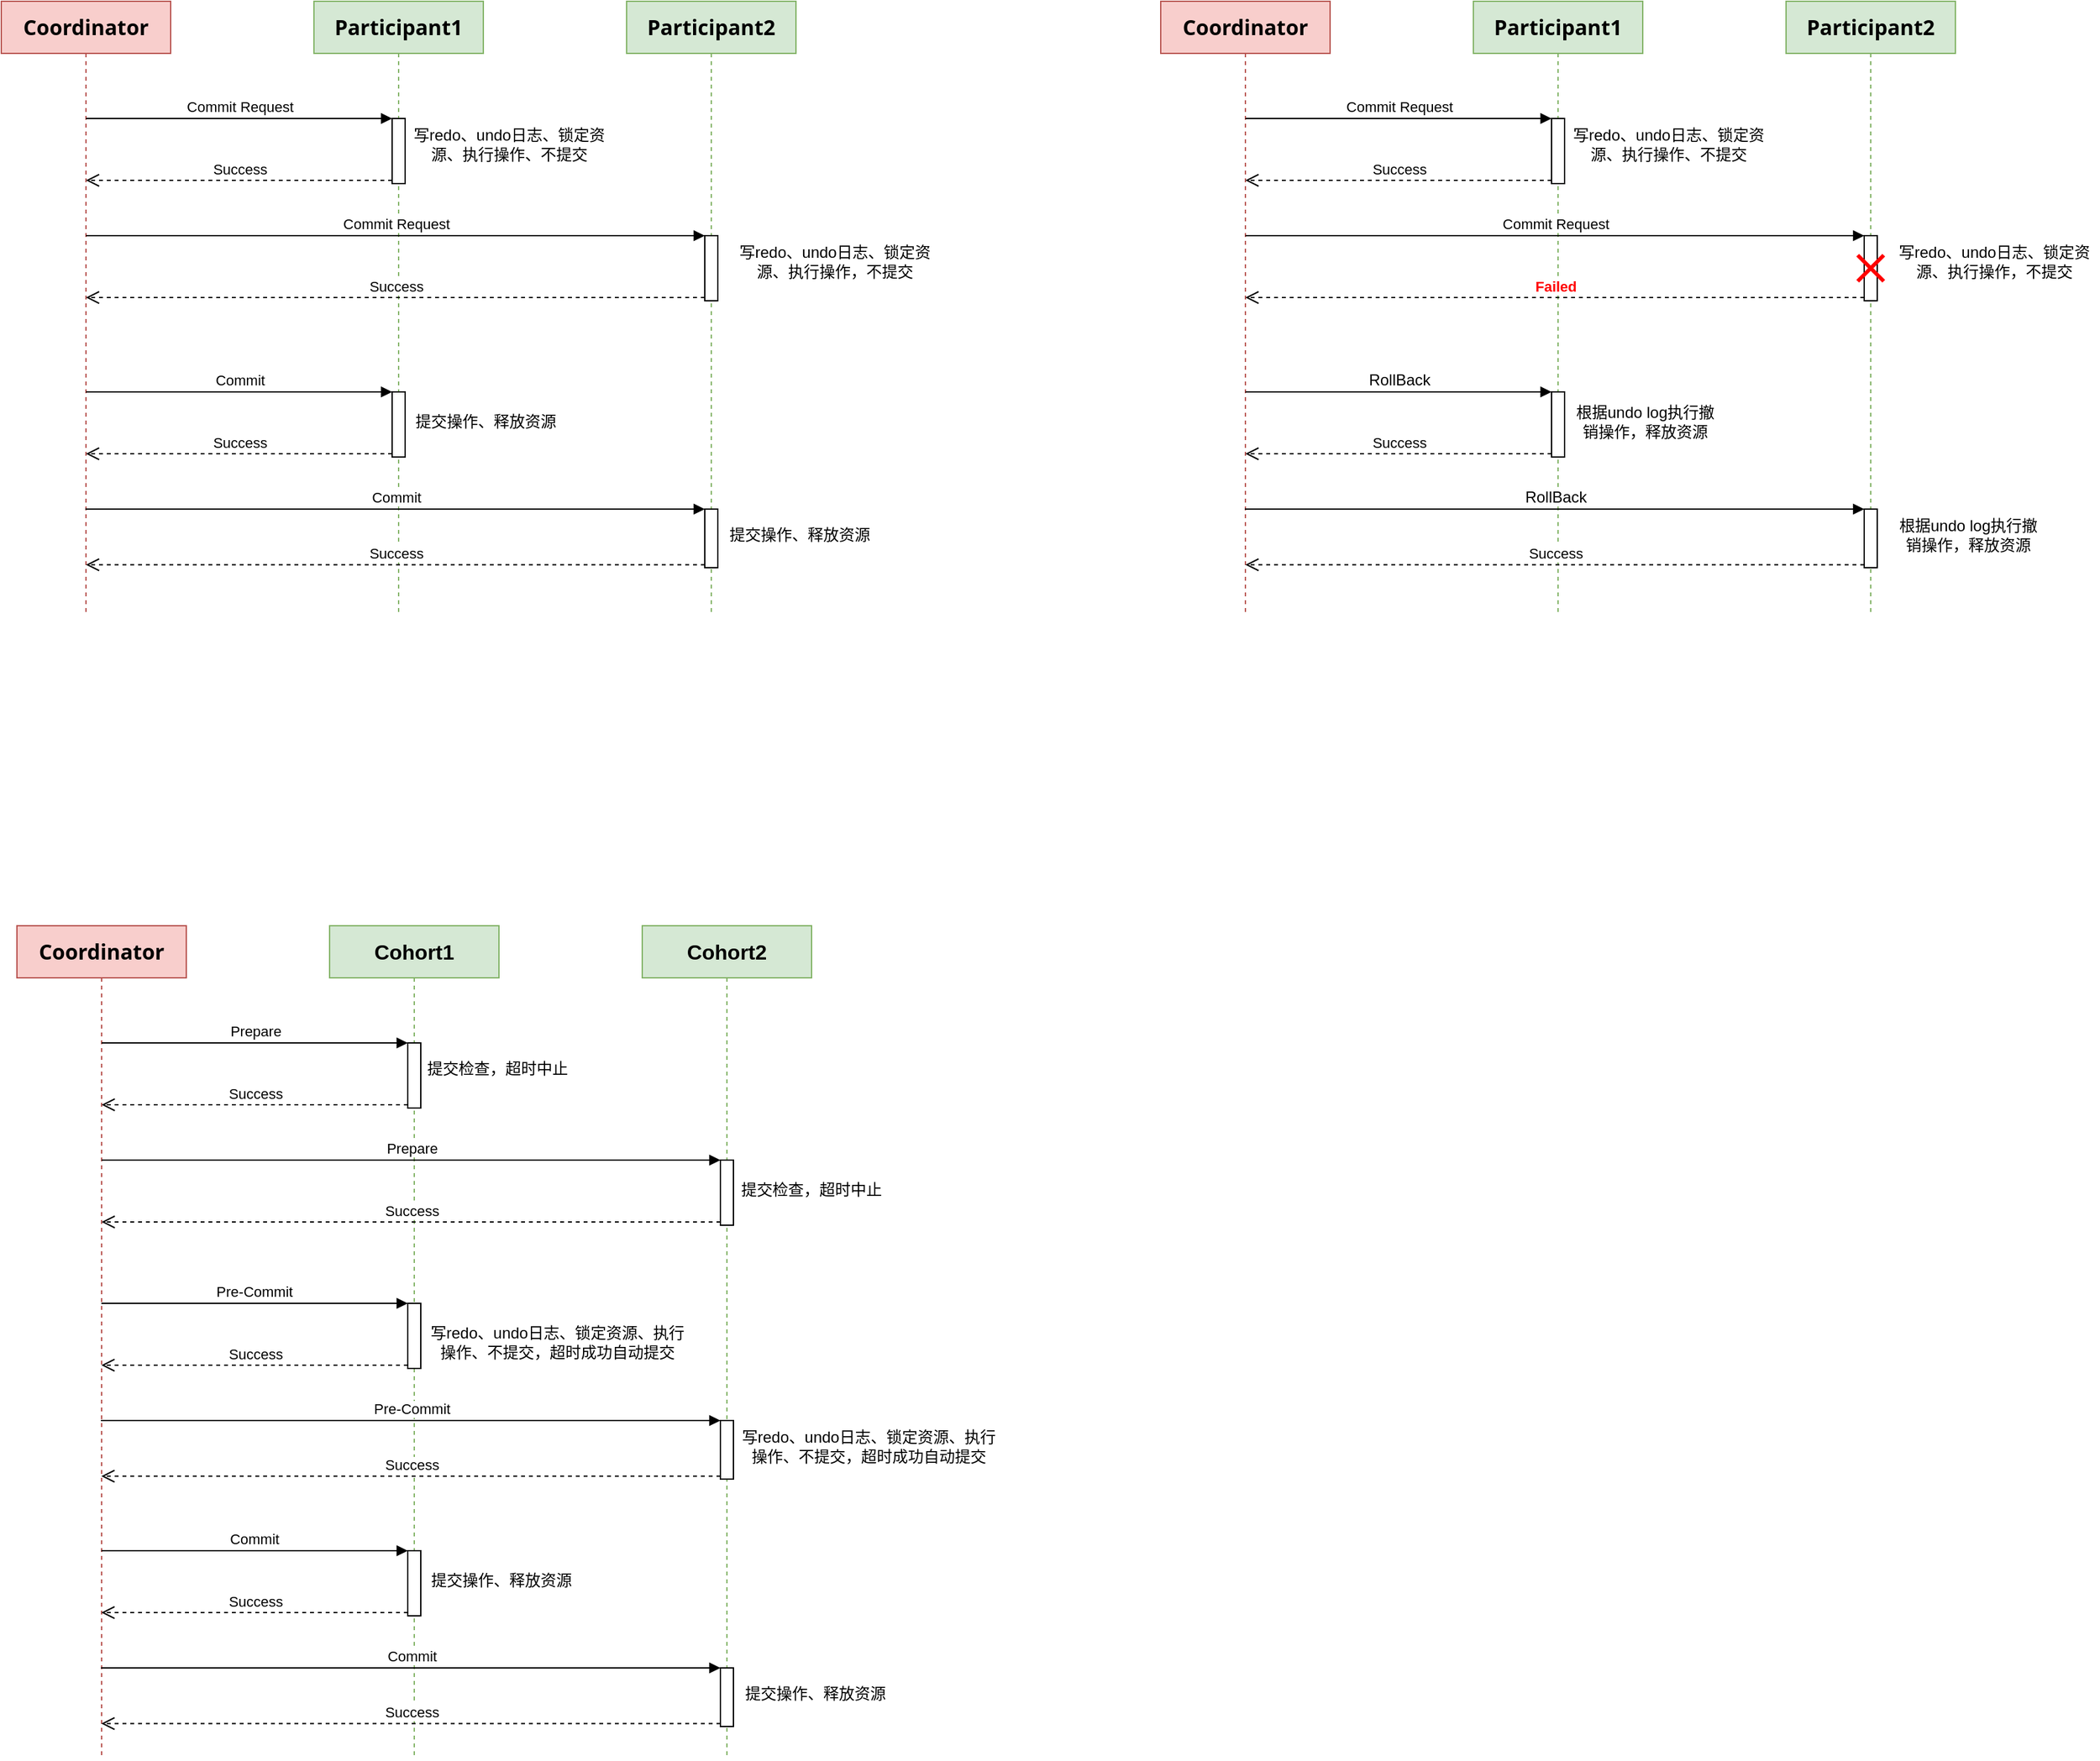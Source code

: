 <mxfile version="12.9.14" type="github">
  <diagram id="ItVh4f0J61LWQM_6799-" name="Page-1">
    <mxGraphModel dx="1422" dy="774" grid="1" gridSize="10" guides="1" tooltips="1" connect="1" arrows="1" fold="1" page="1" pageScale="1" pageWidth="827" pageHeight="1169" math="0" shadow="0">
      <root>
        <mxCell id="0" />
        <mxCell id="1" parent="0" />
        <mxCell id="soa0CNPoC3bioCPJzMiO-1" value="&lt;strong style=&quot;box-sizing: border-box ; font-family: &amp;#34;open sans&amp;#34; , &amp;#34;clear sans&amp;#34; , &amp;#34;helvetica neue&amp;#34; , &amp;#34;helvetica&amp;#34; , &amp;#34;arial&amp;#34; , sans-serif ; font-size: 16px&quot;&gt;&lt;span class=&quot;md-plain&quot; style=&quot;box-sizing: border-box&quot;&gt;Coordinator&lt;/span&gt;&lt;/strong&gt;" style="shape=umlLifeline;perimeter=lifelinePerimeter;whiteSpace=wrap;html=1;container=1;collapsible=0;recursiveResize=0;outlineConnect=0;fillColor=#f8cecc;strokeColor=#b85450;" parent="1" vertex="1">
          <mxGeometry x="30" y="210" width="130" height="470" as="geometry" />
        </mxCell>
        <mxCell id="soa0CNPoC3bioCPJzMiO-7" value="&lt;strong style=&quot;box-sizing: border-box ; font-family: &amp;#34;open sans&amp;#34; , &amp;#34;clear sans&amp;#34; , &amp;#34;helvetica neue&amp;#34; , &amp;#34;helvetica&amp;#34; , &amp;#34;arial&amp;#34; , sans-serif ; font-size: 16px ; text-align: left&quot;&gt;&lt;span class=&quot;md-plain&quot; style=&quot;box-sizing: border-box&quot;&gt;Participant1&lt;/span&gt;&lt;/strong&gt;" style="shape=umlLifeline;perimeter=lifelinePerimeter;whiteSpace=wrap;html=1;container=1;collapsible=0;recursiveResize=0;outlineConnect=0;fillColor=#d5e8d4;strokeColor=#82b366;" parent="1" vertex="1">
          <mxGeometry x="270" y="210" width="130" height="470" as="geometry" />
        </mxCell>
        <mxCell id="soa0CNPoC3bioCPJzMiO-9" value="" style="html=1;points=[];perimeter=orthogonalPerimeter;" parent="soa0CNPoC3bioCPJzMiO-7" vertex="1">
          <mxGeometry x="60" y="90" width="10" height="50" as="geometry" />
        </mxCell>
        <mxCell id="soa0CNPoC3bioCPJzMiO-18" value="" style="html=1;points=[];perimeter=orthogonalPerimeter;" parent="soa0CNPoC3bioCPJzMiO-7" vertex="1">
          <mxGeometry x="60" y="300" width="10" height="50" as="geometry" />
        </mxCell>
        <mxCell id="soa0CNPoC3bioCPJzMiO-8" value="&lt;strong style=&quot;box-sizing: border-box ; font-family: &amp;#34;open sans&amp;#34; , &amp;#34;clear sans&amp;#34; , &amp;#34;helvetica neue&amp;#34; , &amp;#34;helvetica&amp;#34; , &amp;#34;arial&amp;#34; , sans-serif ; font-size: 16px ; text-align: left&quot;&gt;&lt;span class=&quot;md-plain&quot; style=&quot;box-sizing: border-box&quot;&gt;Participant2&lt;/span&gt;&lt;/strong&gt;" style="shape=umlLifeline;perimeter=lifelinePerimeter;whiteSpace=wrap;html=1;container=1;collapsible=0;recursiveResize=0;outlineConnect=0;fillColor=#d5e8d4;strokeColor=#82b366;" parent="1" vertex="1">
          <mxGeometry x="510" y="210" width="130" height="470" as="geometry" />
        </mxCell>
        <mxCell id="soa0CNPoC3bioCPJzMiO-13" value="" style="html=1;points=[];perimeter=orthogonalPerimeter;" parent="soa0CNPoC3bioCPJzMiO-8" vertex="1">
          <mxGeometry x="60" y="180" width="10" height="50" as="geometry" />
        </mxCell>
        <mxCell id="soa0CNPoC3bioCPJzMiO-22" value="" style="html=1;points=[];perimeter=orthogonalPerimeter;" parent="soa0CNPoC3bioCPJzMiO-8" vertex="1">
          <mxGeometry x="60" y="390" width="10" height="45" as="geometry" />
        </mxCell>
        <mxCell id="soa0CNPoC3bioCPJzMiO-10" value="Commit Request" style="html=1;verticalAlign=bottom;endArrow=block;entryX=0;entryY=0;" parent="1" source="soa0CNPoC3bioCPJzMiO-1" target="soa0CNPoC3bioCPJzMiO-9" edge="1">
          <mxGeometry relative="1" as="geometry">
            <mxPoint x="240" y="300" as="sourcePoint" />
          </mxGeometry>
        </mxCell>
        <mxCell id="soa0CNPoC3bioCPJzMiO-11" value="Success" style="html=1;verticalAlign=bottom;endArrow=open;dashed=1;endSize=8;exitX=0;exitY=0.95;" parent="1" source="soa0CNPoC3bioCPJzMiO-9" target="soa0CNPoC3bioCPJzMiO-1" edge="1">
          <mxGeometry relative="1" as="geometry">
            <mxPoint x="240" y="376" as="targetPoint" />
          </mxGeometry>
        </mxCell>
        <mxCell id="soa0CNPoC3bioCPJzMiO-12" value="写redo、undo日志、锁定资源、执行操作、不提交" style="text;html=1;strokeColor=none;fillColor=none;align=center;verticalAlign=middle;whiteSpace=wrap;rounded=0;" parent="1" vertex="1">
          <mxGeometry x="340" y="310" width="160" height="20" as="geometry" />
        </mxCell>
        <mxCell id="soa0CNPoC3bioCPJzMiO-14" value="Commit Request" style="html=1;verticalAlign=bottom;endArrow=block;entryX=0;entryY=0;" parent="1" source="soa0CNPoC3bioCPJzMiO-1" target="soa0CNPoC3bioCPJzMiO-13" edge="1">
          <mxGeometry relative="1" as="geometry">
            <mxPoint x="500" y="380" as="sourcePoint" />
          </mxGeometry>
        </mxCell>
        <mxCell id="soa0CNPoC3bioCPJzMiO-15" value="Success" style="html=1;verticalAlign=bottom;endArrow=open;dashed=1;endSize=8;exitX=0;exitY=0.95;" parent="1" source="soa0CNPoC3bioCPJzMiO-13" target="soa0CNPoC3bioCPJzMiO-1" edge="1">
          <mxGeometry relative="1" as="geometry">
            <mxPoint x="500" y="456" as="targetPoint" />
          </mxGeometry>
        </mxCell>
        <mxCell id="soa0CNPoC3bioCPJzMiO-16" value="写redo、undo日志、锁定资源、执行操作，不提交" style="text;html=1;strokeColor=none;fillColor=none;align=center;verticalAlign=middle;whiteSpace=wrap;rounded=0;" parent="1" vertex="1">
          <mxGeometry x="590" y="400" width="160" height="20" as="geometry" />
        </mxCell>
        <mxCell id="soa0CNPoC3bioCPJzMiO-19" value="Commit" style="html=1;verticalAlign=bottom;endArrow=block;entryX=0;entryY=0;" parent="1" source="soa0CNPoC3bioCPJzMiO-1" target="soa0CNPoC3bioCPJzMiO-18" edge="1">
          <mxGeometry relative="1" as="geometry">
            <mxPoint x="260" y="505" as="sourcePoint" />
          </mxGeometry>
        </mxCell>
        <mxCell id="soa0CNPoC3bioCPJzMiO-20" value="Success" style="html=1;verticalAlign=bottom;endArrow=open;dashed=1;endSize=8;exitX=0;exitY=0.95;" parent="1" source="soa0CNPoC3bioCPJzMiO-18" target="soa0CNPoC3bioCPJzMiO-1" edge="1">
          <mxGeometry relative="1" as="geometry">
            <mxPoint x="260" y="581" as="targetPoint" />
          </mxGeometry>
        </mxCell>
        <mxCell id="soa0CNPoC3bioCPJzMiO-21" value="提交操作、释放资源" style="text;html=1;strokeColor=none;fillColor=none;align=center;verticalAlign=middle;whiteSpace=wrap;rounded=0;" parent="1" vertex="1">
          <mxGeometry x="342" y="523" width="120" height="20" as="geometry" />
        </mxCell>
        <mxCell id="soa0CNPoC3bioCPJzMiO-23" value="Commit" style="html=1;verticalAlign=bottom;endArrow=block;entryX=0;entryY=0;" parent="1" target="soa0CNPoC3bioCPJzMiO-22" edge="1">
          <mxGeometry relative="1" as="geometry">
            <mxPoint x="94.5" y="600" as="sourcePoint" />
          </mxGeometry>
        </mxCell>
        <mxCell id="soa0CNPoC3bioCPJzMiO-24" value="Success" style="html=1;verticalAlign=bottom;endArrow=open;dashed=1;endSize=8;exitX=0;exitY=0.95;" parent="1" source="soa0CNPoC3bioCPJzMiO-22" target="soa0CNPoC3bioCPJzMiO-1" edge="1">
          <mxGeometry relative="1" as="geometry">
            <mxPoint x="500" y="676" as="targetPoint" />
          </mxGeometry>
        </mxCell>
        <mxCell id="soa0CNPoC3bioCPJzMiO-25" value="提交操作、释放资源" style="text;html=1;strokeColor=none;fillColor=none;align=center;verticalAlign=middle;whiteSpace=wrap;rounded=0;" parent="1" vertex="1">
          <mxGeometry x="583" y="610" width="120" height="20" as="geometry" />
        </mxCell>
        <mxCell id="soa0CNPoC3bioCPJzMiO-26" value="&lt;strong style=&quot;box-sizing: border-box ; font-family: &amp;#34;open sans&amp;#34; , &amp;#34;clear sans&amp;#34; , &amp;#34;helvetica neue&amp;#34; , &amp;#34;helvetica&amp;#34; , &amp;#34;arial&amp;#34; , sans-serif ; font-size: 16px&quot;&gt;&lt;span class=&quot;md-plain&quot; style=&quot;box-sizing: border-box&quot;&gt;Coordinator&lt;/span&gt;&lt;/strong&gt;" style="shape=umlLifeline;perimeter=lifelinePerimeter;whiteSpace=wrap;html=1;container=1;collapsible=0;recursiveResize=0;outlineConnect=0;fillColor=#f8cecc;strokeColor=#b85450;" parent="1" vertex="1">
          <mxGeometry x="920" y="210" width="130" height="470" as="geometry" />
        </mxCell>
        <mxCell id="soa0CNPoC3bioCPJzMiO-27" value="&lt;strong style=&quot;box-sizing: border-box ; font-family: &amp;#34;open sans&amp;#34; , &amp;#34;clear sans&amp;#34; , &amp;#34;helvetica neue&amp;#34; , &amp;#34;helvetica&amp;#34; , &amp;#34;arial&amp;#34; , sans-serif ; font-size: 16px ; text-align: left&quot;&gt;&lt;span class=&quot;md-plain&quot; style=&quot;box-sizing: border-box&quot;&gt;Participant1&lt;/span&gt;&lt;/strong&gt;" style="shape=umlLifeline;perimeter=lifelinePerimeter;whiteSpace=wrap;html=1;container=1;collapsible=0;recursiveResize=0;outlineConnect=0;fillColor=#d5e8d4;strokeColor=#82b366;" parent="1" vertex="1">
          <mxGeometry x="1160" y="210" width="130" height="470" as="geometry" />
        </mxCell>
        <mxCell id="soa0CNPoC3bioCPJzMiO-28" value="" style="html=1;points=[];perimeter=orthogonalPerimeter;" parent="soa0CNPoC3bioCPJzMiO-27" vertex="1">
          <mxGeometry x="60" y="90" width="10" height="50" as="geometry" />
        </mxCell>
        <mxCell id="soa0CNPoC3bioCPJzMiO-29" value="" style="html=1;points=[];perimeter=orthogonalPerimeter;" parent="soa0CNPoC3bioCPJzMiO-27" vertex="1">
          <mxGeometry x="60" y="300" width="10" height="50" as="geometry" />
        </mxCell>
        <mxCell id="soa0CNPoC3bioCPJzMiO-30" value="&lt;strong style=&quot;box-sizing: border-box ; font-family: &amp;#34;open sans&amp;#34; , &amp;#34;clear sans&amp;#34; , &amp;#34;helvetica neue&amp;#34; , &amp;#34;helvetica&amp;#34; , &amp;#34;arial&amp;#34; , sans-serif ; font-size: 16px ; text-align: left&quot;&gt;&lt;span class=&quot;md-plain&quot; style=&quot;box-sizing: border-box&quot;&gt;Participant2&lt;/span&gt;&lt;/strong&gt;" style="shape=umlLifeline;perimeter=lifelinePerimeter;whiteSpace=wrap;html=1;container=1;collapsible=0;recursiveResize=0;outlineConnect=0;fillColor=#d5e8d4;strokeColor=#82b366;" parent="1" vertex="1">
          <mxGeometry x="1400" y="210" width="130" height="470" as="geometry" />
        </mxCell>
        <mxCell id="soa0CNPoC3bioCPJzMiO-31" value="" style="html=1;points=[];perimeter=orthogonalPerimeter;" parent="soa0CNPoC3bioCPJzMiO-30" vertex="1">
          <mxGeometry x="60" y="180" width="10" height="50" as="geometry" />
        </mxCell>
        <mxCell id="soa0CNPoC3bioCPJzMiO-32" value="" style="html=1;points=[];perimeter=orthogonalPerimeter;" parent="soa0CNPoC3bioCPJzMiO-30" vertex="1">
          <mxGeometry x="60" y="390" width="10" height="45" as="geometry" />
        </mxCell>
        <mxCell id="soa0CNPoC3bioCPJzMiO-47" value="" style="shape=umlDestroy;whiteSpace=wrap;html=1;strokeWidth=3;strokeColor=#FF0000;" parent="soa0CNPoC3bioCPJzMiO-30" vertex="1">
          <mxGeometry x="55" y="195" width="20" height="20" as="geometry" />
        </mxCell>
        <mxCell id="soa0CNPoC3bioCPJzMiO-33" value="Commit Request" style="html=1;verticalAlign=bottom;endArrow=block;entryX=0;entryY=0;" parent="1" source="soa0CNPoC3bioCPJzMiO-26" target="soa0CNPoC3bioCPJzMiO-28" edge="1">
          <mxGeometry relative="1" as="geometry">
            <mxPoint x="1130" y="300" as="sourcePoint" />
          </mxGeometry>
        </mxCell>
        <mxCell id="soa0CNPoC3bioCPJzMiO-34" value="Success" style="html=1;verticalAlign=bottom;endArrow=open;dashed=1;endSize=8;exitX=0;exitY=0.95;" parent="1" source="soa0CNPoC3bioCPJzMiO-28" target="soa0CNPoC3bioCPJzMiO-26" edge="1">
          <mxGeometry relative="1" as="geometry">
            <mxPoint x="1130" y="376" as="targetPoint" />
          </mxGeometry>
        </mxCell>
        <mxCell id="soa0CNPoC3bioCPJzMiO-35" value="写redo、undo日志、锁定资源、执行操作、不提交" style="text;html=1;strokeColor=none;fillColor=none;align=center;verticalAlign=middle;whiteSpace=wrap;rounded=0;" parent="1" vertex="1">
          <mxGeometry x="1230" y="310" width="160" height="20" as="geometry" />
        </mxCell>
        <mxCell id="soa0CNPoC3bioCPJzMiO-36" value="Commit Request" style="html=1;verticalAlign=bottom;endArrow=block;entryX=0;entryY=0;" parent="1" source="soa0CNPoC3bioCPJzMiO-26" target="soa0CNPoC3bioCPJzMiO-31" edge="1">
          <mxGeometry relative="1" as="geometry">
            <mxPoint x="1390" y="380" as="sourcePoint" />
          </mxGeometry>
        </mxCell>
        <mxCell id="soa0CNPoC3bioCPJzMiO-37" value="&lt;font color=&quot;#ff0000&quot;&gt;&lt;b&gt;Failed&lt;/b&gt;&lt;/font&gt;" style="html=1;verticalAlign=bottom;endArrow=open;dashed=1;endSize=8;exitX=0;exitY=0.95;" parent="1" source="soa0CNPoC3bioCPJzMiO-31" target="soa0CNPoC3bioCPJzMiO-26" edge="1">
          <mxGeometry relative="1" as="geometry">
            <mxPoint x="1390" y="456" as="targetPoint" />
          </mxGeometry>
        </mxCell>
        <mxCell id="soa0CNPoC3bioCPJzMiO-38" value="写redo、undo日志、锁定资源、执行操作，不提交" style="text;html=1;strokeColor=none;fillColor=none;align=center;verticalAlign=middle;whiteSpace=wrap;rounded=0;" parent="1" vertex="1">
          <mxGeometry x="1480" y="400" width="160" height="20" as="geometry" />
        </mxCell>
        <mxCell id="soa0CNPoC3bioCPJzMiO-39" value="&lt;span style=&quot;font-family: sans-serif ; text-align: left&quot;&gt;&lt;font style=&quot;font-size: 12px&quot;&gt;RollBack&lt;/font&gt;&lt;/span&gt;" style="html=1;verticalAlign=bottom;endArrow=block;entryX=0;entryY=0;" parent="1" source="soa0CNPoC3bioCPJzMiO-26" target="soa0CNPoC3bioCPJzMiO-29" edge="1">
          <mxGeometry relative="1" as="geometry">
            <mxPoint x="1150" y="505" as="sourcePoint" />
          </mxGeometry>
        </mxCell>
        <mxCell id="soa0CNPoC3bioCPJzMiO-40" value="Success" style="html=1;verticalAlign=bottom;endArrow=open;dashed=1;endSize=8;exitX=0;exitY=0.95;" parent="1" source="soa0CNPoC3bioCPJzMiO-29" target="soa0CNPoC3bioCPJzMiO-26" edge="1">
          <mxGeometry relative="1" as="geometry">
            <mxPoint x="1150" y="581" as="targetPoint" />
          </mxGeometry>
        </mxCell>
        <mxCell id="soa0CNPoC3bioCPJzMiO-41" value="根据undo log执行撤销操作，释放资源" style="text;html=1;strokeColor=none;fillColor=none;align=center;verticalAlign=middle;whiteSpace=wrap;rounded=0;" parent="1" vertex="1">
          <mxGeometry x="1232" y="523" width="120" height="20" as="geometry" />
        </mxCell>
        <mxCell id="soa0CNPoC3bioCPJzMiO-42" value="&lt;span style=&quot;font-family: sans-serif ; font-size: 12px ; text-align: left&quot;&gt;RollBack&lt;/span&gt;" style="html=1;verticalAlign=bottom;endArrow=block;entryX=0;entryY=0;" parent="1" target="soa0CNPoC3bioCPJzMiO-32" edge="1">
          <mxGeometry relative="1" as="geometry">
            <mxPoint x="984.5" y="600" as="sourcePoint" />
          </mxGeometry>
        </mxCell>
        <mxCell id="soa0CNPoC3bioCPJzMiO-43" value="Success" style="html=1;verticalAlign=bottom;endArrow=open;dashed=1;endSize=8;exitX=0;exitY=0.95;" parent="1" source="soa0CNPoC3bioCPJzMiO-32" target="soa0CNPoC3bioCPJzMiO-26" edge="1">
          <mxGeometry relative="1" as="geometry">
            <mxPoint x="1390" y="676" as="targetPoint" />
          </mxGeometry>
        </mxCell>
        <mxCell id="BWfN3rafUz5-IUtCyvxJ-2" value="根据undo log执行撤销操作，释放资源" style="text;html=1;strokeColor=none;fillColor=none;align=center;verticalAlign=middle;whiteSpace=wrap;rounded=0;" parent="1" vertex="1">
          <mxGeometry x="1480" y="610" width="120" height="20" as="geometry" />
        </mxCell>
        <mxCell id="19Rnll7qSKjT185mRO9F-1" value="&lt;strong style=&quot;box-sizing: border-box ; font-family: &amp;#34;open sans&amp;#34; , &amp;#34;clear sans&amp;#34; , &amp;#34;helvetica neue&amp;#34; , &amp;#34;helvetica&amp;#34; , &amp;#34;arial&amp;#34; , sans-serif ; font-size: 16px&quot;&gt;&lt;span class=&quot;md-plain&quot; style=&quot;box-sizing: border-box&quot;&gt;Coordinator&lt;/span&gt;&lt;/strong&gt;" style="shape=umlLifeline;perimeter=lifelinePerimeter;whiteSpace=wrap;html=1;container=1;collapsible=0;recursiveResize=0;outlineConnect=0;fillColor=#f8cecc;strokeColor=#b85450;" vertex="1" parent="1">
          <mxGeometry x="42" y="920" width="130" height="640" as="geometry" />
        </mxCell>
        <mxCell id="19Rnll7qSKjT185mRO9F-2" value="&lt;span style=&quot;font-family: sans-serif&quot;&gt;&lt;b&gt;&lt;font style=&quot;font-size: 16px&quot;&gt;Cohort1&lt;/font&gt;&lt;/b&gt;&lt;/span&gt;" style="shape=umlLifeline;perimeter=lifelinePerimeter;whiteSpace=wrap;html=1;container=1;collapsible=0;recursiveResize=0;outlineConnect=0;fillColor=#d5e8d4;strokeColor=#82b366;" vertex="1" parent="1">
          <mxGeometry x="282" y="920" width="130" height="640" as="geometry" />
        </mxCell>
        <mxCell id="19Rnll7qSKjT185mRO9F-3" value="" style="html=1;points=[];perimeter=orthogonalPerimeter;" vertex="1" parent="19Rnll7qSKjT185mRO9F-2">
          <mxGeometry x="60" y="90" width="10" height="50" as="geometry" />
        </mxCell>
        <mxCell id="19Rnll7qSKjT185mRO9F-4" value="" style="html=1;points=[];perimeter=orthogonalPerimeter;" vertex="1" parent="19Rnll7qSKjT185mRO9F-2">
          <mxGeometry x="60" y="290" width="10" height="50" as="geometry" />
        </mxCell>
        <mxCell id="19Rnll7qSKjT185mRO9F-5" value="&lt;b style=&quot;font-family: sans-serif&quot;&gt;&lt;font style=&quot;font-size: 16px&quot;&gt;Cohort2&lt;/font&gt;&lt;/b&gt;" style="shape=umlLifeline;perimeter=lifelinePerimeter;whiteSpace=wrap;html=1;container=1;collapsible=0;recursiveResize=0;outlineConnect=0;fillColor=#d5e8d4;strokeColor=#82b366;" vertex="1" parent="1">
          <mxGeometry x="522" y="920" width="130" height="640" as="geometry" />
        </mxCell>
        <mxCell id="19Rnll7qSKjT185mRO9F-6" value="" style="html=1;points=[];perimeter=orthogonalPerimeter;" vertex="1" parent="19Rnll7qSKjT185mRO9F-5">
          <mxGeometry x="60" y="180" width="10" height="50" as="geometry" />
        </mxCell>
        <mxCell id="19Rnll7qSKjT185mRO9F-7" value="" style="html=1;points=[];perimeter=orthogonalPerimeter;" vertex="1" parent="19Rnll7qSKjT185mRO9F-5">
          <mxGeometry x="60" y="380" width="10" height="45" as="geometry" />
        </mxCell>
        <mxCell id="19Rnll7qSKjT185mRO9F-8" value="Prepare" style="html=1;verticalAlign=bottom;endArrow=block;entryX=0;entryY=0;" edge="1" parent="1" source="19Rnll7qSKjT185mRO9F-1" target="19Rnll7qSKjT185mRO9F-3">
          <mxGeometry relative="1" as="geometry">
            <mxPoint x="252" y="1010" as="sourcePoint" />
          </mxGeometry>
        </mxCell>
        <mxCell id="19Rnll7qSKjT185mRO9F-9" value="Success" style="html=1;verticalAlign=bottom;endArrow=open;dashed=1;endSize=8;exitX=0;exitY=0.95;" edge="1" parent="1" source="19Rnll7qSKjT185mRO9F-3" target="19Rnll7qSKjT185mRO9F-1">
          <mxGeometry relative="1" as="geometry">
            <mxPoint x="252" y="1086" as="targetPoint" />
          </mxGeometry>
        </mxCell>
        <mxCell id="19Rnll7qSKjT185mRO9F-10" value="提交检查，超时中止" style="text;html=1;strokeColor=none;fillColor=none;align=center;verticalAlign=middle;whiteSpace=wrap;rounded=0;" vertex="1" parent="1">
          <mxGeometry x="352" y="1020" width="118" height="20" as="geometry" />
        </mxCell>
        <mxCell id="19Rnll7qSKjT185mRO9F-11" value="Prepare" style="html=1;verticalAlign=bottom;endArrow=block;entryX=0;entryY=0;" edge="1" parent="1" source="19Rnll7qSKjT185mRO9F-1" target="19Rnll7qSKjT185mRO9F-6">
          <mxGeometry relative="1" as="geometry">
            <mxPoint x="512" y="1090" as="sourcePoint" />
          </mxGeometry>
        </mxCell>
        <mxCell id="19Rnll7qSKjT185mRO9F-12" value="Success" style="html=1;verticalAlign=bottom;endArrow=open;dashed=1;endSize=8;exitX=0;exitY=0.95;" edge="1" parent="1" source="19Rnll7qSKjT185mRO9F-6" target="19Rnll7qSKjT185mRO9F-1">
          <mxGeometry relative="1" as="geometry">
            <mxPoint x="512" y="1166" as="targetPoint" />
          </mxGeometry>
        </mxCell>
        <mxCell id="19Rnll7qSKjT185mRO9F-14" value="Pre-Commit" style="html=1;verticalAlign=bottom;endArrow=block;entryX=0;entryY=0;" edge="1" parent="1" target="19Rnll7qSKjT185mRO9F-4">
          <mxGeometry relative="1" as="geometry">
            <mxPoint x="106.81" y="1210.0" as="sourcePoint" />
          </mxGeometry>
        </mxCell>
        <mxCell id="19Rnll7qSKjT185mRO9F-15" value="Success" style="html=1;verticalAlign=bottom;endArrow=open;dashed=1;endSize=8;exitX=0;exitY=0.95;" edge="1" parent="1" source="19Rnll7qSKjT185mRO9F-4">
          <mxGeometry relative="1" as="geometry">
            <mxPoint x="106.81" y="1257.5" as="targetPoint" />
          </mxGeometry>
        </mxCell>
        <mxCell id="19Rnll7qSKjT185mRO9F-17" value="Pre-Commit" style="html=1;verticalAlign=bottom;endArrow=block;entryX=0;entryY=0;" edge="1" parent="1" target="19Rnll7qSKjT185mRO9F-7">
          <mxGeometry relative="1" as="geometry">
            <mxPoint x="106.5" y="1300" as="sourcePoint" />
          </mxGeometry>
        </mxCell>
        <mxCell id="19Rnll7qSKjT185mRO9F-18" value="Success" style="html=1;verticalAlign=bottom;endArrow=open;dashed=1;endSize=8;exitX=0;exitY=0.95;" edge="1" parent="1" source="19Rnll7qSKjT185mRO9F-7">
          <mxGeometry relative="1" as="geometry">
            <mxPoint x="106.81" y="1342.75" as="targetPoint" />
          </mxGeometry>
        </mxCell>
        <mxCell id="19Rnll7qSKjT185mRO9F-20" value="" style="html=1;points=[];perimeter=orthogonalPerimeter;" vertex="1" parent="1">
          <mxGeometry x="342" y="1400" width="10" height="50" as="geometry" />
        </mxCell>
        <mxCell id="19Rnll7qSKjT185mRO9F-21" value="" style="html=1;points=[];perimeter=orthogonalPerimeter;" vertex="1" parent="1">
          <mxGeometry x="582" y="1490" width="10" height="45" as="geometry" />
        </mxCell>
        <mxCell id="19Rnll7qSKjT185mRO9F-22" value="Commit" style="html=1;verticalAlign=bottom;endArrow=block;entryX=0;entryY=0;" edge="1" parent="1" target="19Rnll7qSKjT185mRO9F-20">
          <mxGeometry relative="1" as="geometry">
            <mxPoint x="106.81" y="1400.0" as="sourcePoint" />
          </mxGeometry>
        </mxCell>
        <mxCell id="19Rnll7qSKjT185mRO9F-23" value="Success" style="html=1;verticalAlign=bottom;endArrow=open;dashed=1;endSize=8;exitX=0;exitY=0.95;" edge="1" parent="1" source="19Rnll7qSKjT185mRO9F-20">
          <mxGeometry relative="1" as="geometry">
            <mxPoint x="106.81" y="1447.5" as="targetPoint" />
          </mxGeometry>
        </mxCell>
        <mxCell id="19Rnll7qSKjT185mRO9F-24" value="提交操作、释放资源" style="text;html=1;strokeColor=none;fillColor=none;align=center;verticalAlign=middle;whiteSpace=wrap;rounded=0;" vertex="1" parent="1">
          <mxGeometry x="354" y="1413" width="120" height="20" as="geometry" />
        </mxCell>
        <mxCell id="19Rnll7qSKjT185mRO9F-25" value="Commit" style="html=1;verticalAlign=bottom;endArrow=block;entryX=0;entryY=0;" edge="1" parent="1" target="19Rnll7qSKjT185mRO9F-21">
          <mxGeometry relative="1" as="geometry">
            <mxPoint x="106.5" y="1490" as="sourcePoint" />
          </mxGeometry>
        </mxCell>
        <mxCell id="19Rnll7qSKjT185mRO9F-26" value="Success" style="html=1;verticalAlign=bottom;endArrow=open;dashed=1;endSize=8;exitX=0;exitY=0.95;" edge="1" parent="1" source="19Rnll7qSKjT185mRO9F-21">
          <mxGeometry relative="1" as="geometry">
            <mxPoint x="106.81" y="1532.75" as="targetPoint" />
          </mxGeometry>
        </mxCell>
        <mxCell id="19Rnll7qSKjT185mRO9F-27" value="提交操作、释放资源" style="text;html=1;strokeColor=none;fillColor=none;align=center;verticalAlign=middle;whiteSpace=wrap;rounded=0;" vertex="1" parent="1">
          <mxGeometry x="595" y="1500" width="120" height="20" as="geometry" />
        </mxCell>
        <mxCell id="19Rnll7qSKjT185mRO9F-28" value="提交检查，超时中止" style="text;html=1;strokeColor=none;fillColor=none;align=center;verticalAlign=middle;whiteSpace=wrap;rounded=0;" vertex="1" parent="1">
          <mxGeometry x="593" y="1113" width="118" height="20" as="geometry" />
        </mxCell>
        <mxCell id="19Rnll7qSKjT185mRO9F-30" value="写redo、undo日志、锁定资源、执行操作、不提交，超时成功自动提交" style="text;html=1;strokeColor=none;fillColor=none;align=center;verticalAlign=middle;whiteSpace=wrap;rounded=0;" vertex="1" parent="1">
          <mxGeometry x="354" y="1230" width="206" height="20" as="geometry" />
        </mxCell>
        <mxCell id="19Rnll7qSKjT185mRO9F-31" value="写redo、undo日志、锁定资源、执行操作、不提交，超时成功自动提交" style="text;html=1;strokeColor=none;fillColor=none;align=center;verticalAlign=middle;whiteSpace=wrap;rounded=0;" vertex="1" parent="1">
          <mxGeometry x="593" y="1310" width="206" height="20" as="geometry" />
        </mxCell>
      </root>
    </mxGraphModel>
  </diagram>
</mxfile>
